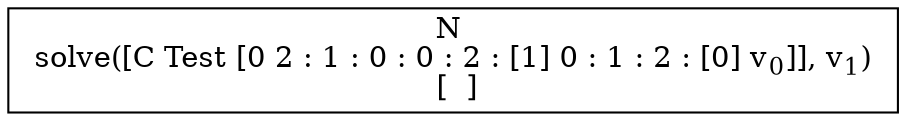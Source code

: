 digraph {
    graph [rankdir=TB
          ,bgcolor=transparent];
    node [shape=box
         ,fillcolor=white
         ,style=filled];
    0 [label=<N <BR/> solve([C Test [0 2 : 1 : 0 : 0 : 2 : [1] 0 : 1 : 2 : [0] v<SUB>0</SUB>]], v<SUB>1</SUB>) <BR/>  [  ] >];
}
